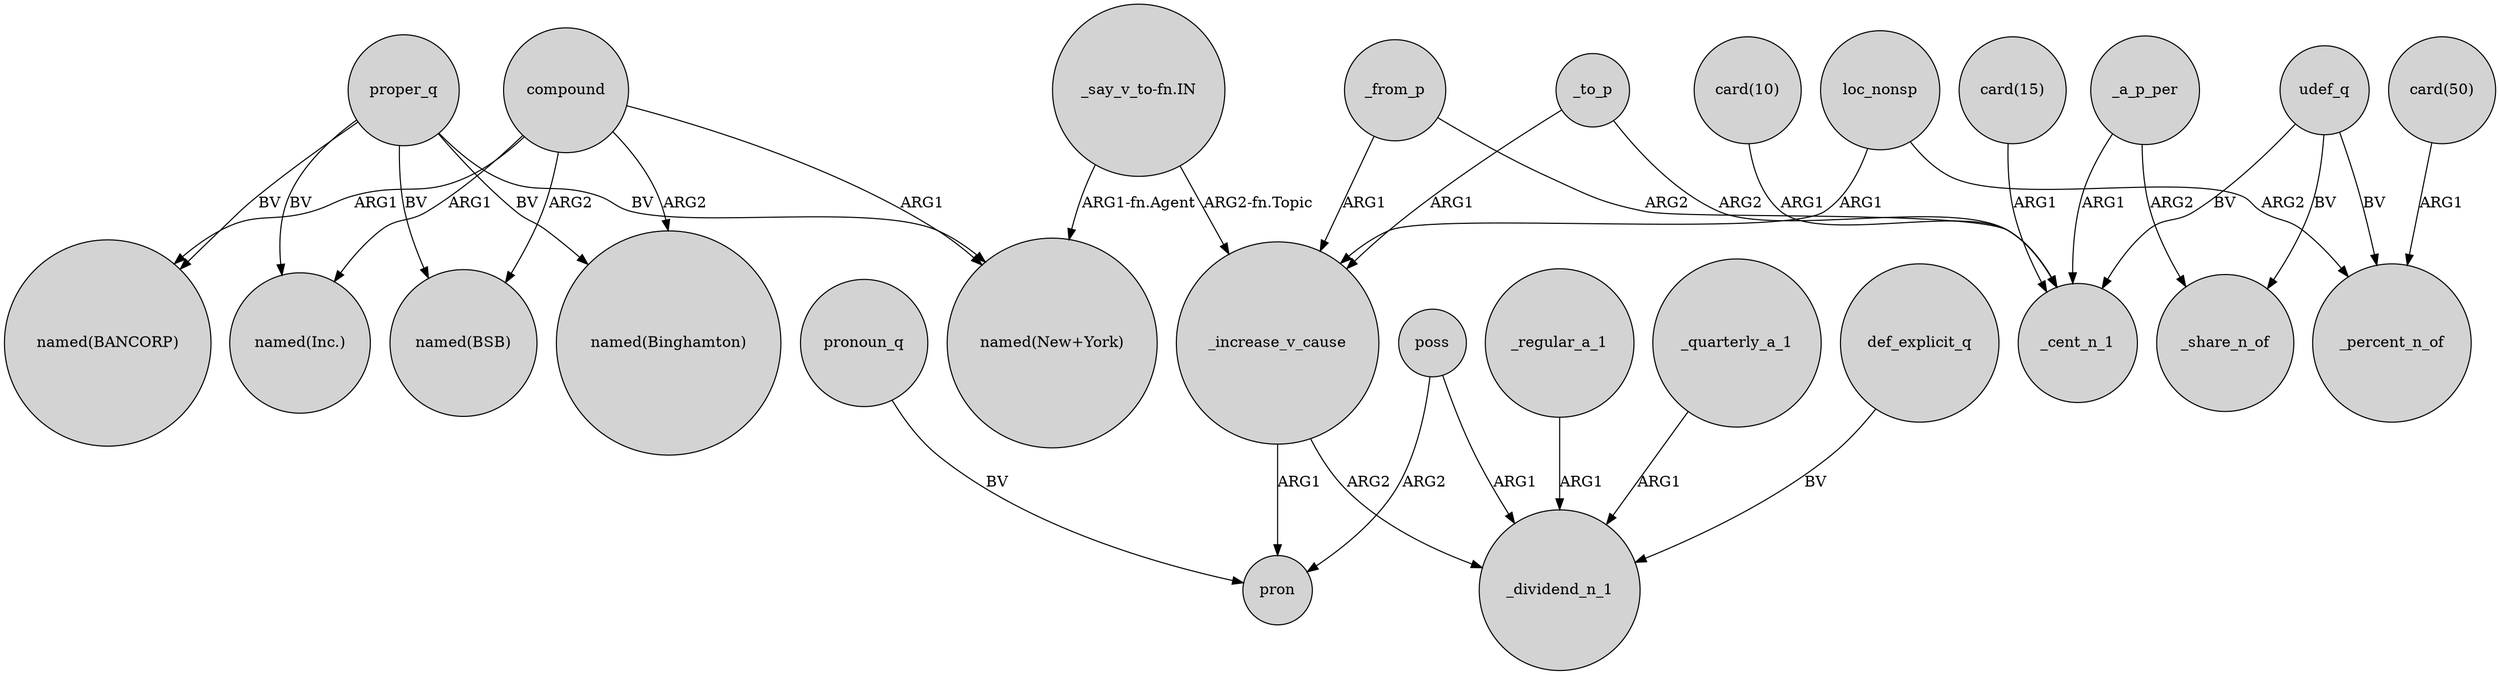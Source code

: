 digraph {
	node [shape=circle style=filled]
	proper_q -> "named(Inc.)" [label=BV]
	proper_q -> "named(BANCORP)" [label=BV]
	proper_q -> "named(BSB)" [label=BV]
	poss -> pron [label=ARG2]
	def_explicit_q -> _dividend_n_1 [label=BV]
	_to_p -> _increase_v_cause [label=ARG1]
	_regular_a_1 -> _dividend_n_1 [label=ARG1]
	loc_nonsp -> _increase_v_cause [label=ARG1]
	_increase_v_cause -> pron [label=ARG1]
	proper_q -> "named(New+York)" [label=BV]
	_a_p_per -> _share_n_of [label=ARG2]
	_quarterly_a_1 -> _dividend_n_1 [label=ARG1]
	"_say_v_to-fn.IN" -> _increase_v_cause [label="ARG2-fn.Topic"]
	_from_p -> _increase_v_cause [label=ARG1]
	compound -> "named(Binghamton)" [label=ARG2]
	"card(10)" -> _cent_n_1 [label=ARG1]
	compound -> "named(BANCORP)" [label=ARG1]
	proper_q -> "named(Binghamton)" [label=BV]
	udef_q -> _cent_n_1 [label=BV]
	compound -> "named(BSB)" [label=ARG2]
	_from_p -> _cent_n_1 [label=ARG2]
	pronoun_q -> pron [label=BV]
	_increase_v_cause -> _dividend_n_1 [label=ARG2]
	"card(50)" -> _percent_n_of [label=ARG1]
	loc_nonsp -> _percent_n_of [label=ARG2]
	_to_p -> _cent_n_1 [label=ARG2]
	compound -> "named(New+York)" [label=ARG1]
	_a_p_per -> _cent_n_1 [label=ARG1]
	udef_q -> _share_n_of [label=BV]
	"_say_v_to-fn.IN" -> "named(New+York)" [label="ARG1-fn.Agent"]
	poss -> _dividend_n_1 [label=ARG1]
	"card(15)" -> _cent_n_1 [label=ARG1]
	udef_q -> _percent_n_of [label=BV]
	compound -> "named(Inc.)" [label=ARG1]
}
